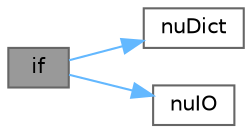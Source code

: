digraph "if"
{
 // LATEX_PDF_SIZE
  bgcolor="transparent";
  edge [fontname=Helvetica,fontsize=10,labelfontname=Helvetica,labelfontsize=10];
  node [fontname=Helvetica,fontsize=10,shape=box,height=0.2,width=0.4];
  rankdir="LR";
  Node1 [id="Node000001",label="if",height=0.2,width=0.4,color="gray40", fillcolor="grey60", style="filled", fontcolor="black",tooltip=" "];
  Node1 -> Node2 [id="edge1_Node000001_Node000002",color="steelblue1",style="solid",tooltip=" "];
  Node2 [id="Node000002",label="nuDict",height=0.2,width=0.4,color="grey40", fillcolor="white", style="filled",URL="$readMechanicalProperties_8H.html#a2ed0fb3c117b7f90e464b872730acadd",tooltip=" "];
  Node1 -> Node3 [id="edge2_Node000001_Node000003",color="steelblue1",style="solid",tooltip=" "];
  Node3 [id="Node000003",label="nuIO",height=0.2,width=0.4,color="grey40", fillcolor="white", style="filled",URL="$readMechanicalProperties_8H.html#aec00972f7cb4867cef19155438d4d2e1",tooltip=" "];
}
